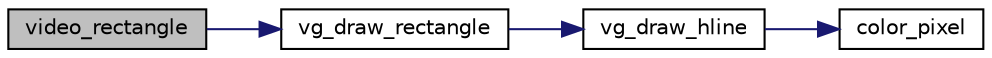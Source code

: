 digraph "video_rectangle"
{
 // LATEX_PDF_SIZE
  edge [fontname="Helvetica",fontsize="10",labelfontname="Helvetica",labelfontsize="10"];
  node [fontname="Helvetica",fontsize="10",shape=record];
  rankdir="LR";
  Node1 [label="video_rectangle",height=0.2,width=0.4,color="black", fillcolor="grey75", style="filled", fontcolor="black",tooltip="imprime um retangulo no ecra com o modo, cor, posicoes dimensoes especificadas."];
  Node1 -> Node2 [color="midnightblue",fontsize="10",style="solid",fontname="Helvetica"];
  Node2 [label="vg_draw_rectangle",height=0.2,width=0.4,color="black", fillcolor="white", style="filled",URL="$graphic_8c.html#a99d2da2559e11200c6b40c469e9977ec",tooltip="desenha um retangulo nas coordenadas (x,y) com largura width, altura height e cor color."];
  Node2 -> Node3 [color="midnightblue",fontsize="10",style="solid",fontname="Helvetica"];
  Node3 [label="vg_draw_hline",height=0.2,width=0.4,color="black", fillcolor="white", style="filled",URL="$graphic_8c.html#a5e5b25bd525250f61f40b9e9f212d5e6",tooltip="desenha uma linha horizontal nas coordenadas (x,y), com comprimento len e cor color."];
  Node3 -> Node4 [color="midnightblue",fontsize="10",style="solid",fontname="Helvetica"];
  Node4 [label="color_pixel",height=0.2,width=0.4,color="black", fillcolor="white", style="filled",URL="$graphic_8c.html#afa705001911d815ef1723ede0c467783",tooltip="coloriza um pixel na posicao (x,y) com a cor color."];
}
